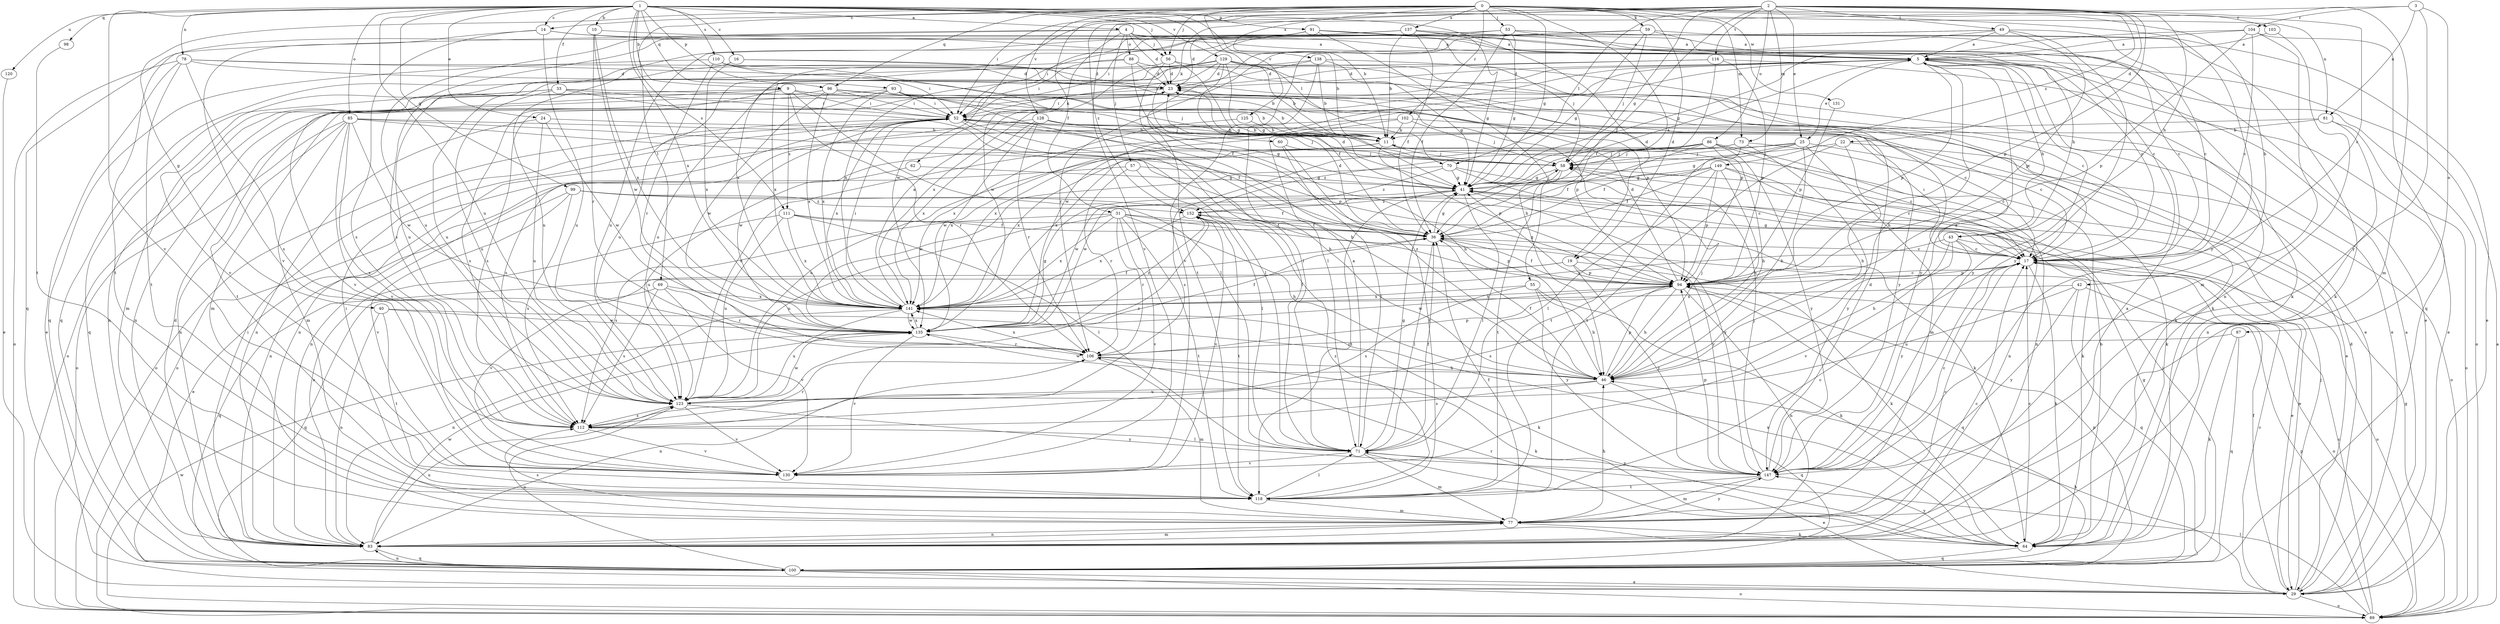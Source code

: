strict digraph  {
0;
1;
2;
3;
4;
5;
9;
10;
11;
14;
16;
17;
19;
22;
23;
24;
25;
29;
31;
33;
36;
40;
41;
42;
43;
46;
49;
52;
53;
55;
56;
57;
58;
59;
60;
62;
64;
69;
70;
71;
73;
77;
78;
81;
83;
85;
86;
87;
88;
89;
91;
93;
94;
96;
98;
99;
100;
102;
103;
104;
106;
110;
111;
112;
116;
118;
120;
123;
125;
128;
129;
130;
131;
135;
137;
138;
141;
147;
149;
152;
0 -> 14  [label=c];
0 -> 19  [label=d];
0 -> 31  [label=f];
0 -> 40  [label=g];
0 -> 41  [label=g];
0 -> 42  [label=h];
0 -> 53  [label=j];
0 -> 55  [label=j];
0 -> 56  [label=j];
0 -> 59  [label=k];
0 -> 69  [label=l];
0 -> 73  [label=m];
0 -> 96  [label=q];
0 -> 102  [label=r];
0 -> 103  [label=r];
0 -> 125  [label=v];
0 -> 128  [label=v];
0 -> 131  [label=w];
0 -> 137  [label=x];
0 -> 138  [label=x];
0 -> 147  [label=y];
1 -> 4  [label=a];
1 -> 9  [label=b];
1 -> 10  [label=b];
1 -> 11  [label=b];
1 -> 14  [label=c];
1 -> 16  [label=c];
1 -> 19  [label=d];
1 -> 24  [label=e];
1 -> 33  [label=f];
1 -> 56  [label=j];
1 -> 70  [label=l];
1 -> 78  [label=n];
1 -> 81  [label=n];
1 -> 85  [label=o];
1 -> 91  [label=p];
1 -> 93  [label=p];
1 -> 96  [label=q];
1 -> 98  [label=q];
1 -> 99  [label=q];
1 -> 110  [label=s];
1 -> 111  [label=s];
1 -> 120  [label=u];
1 -> 123  [label=u];
1 -> 129  [label=v];
1 -> 130  [label=v];
1 -> 141  [label=x];
2 -> 17  [label=c];
2 -> 22  [label=d];
2 -> 25  [label=e];
2 -> 36  [label=f];
2 -> 41  [label=g];
2 -> 43  [label=h];
2 -> 49  [label=i];
2 -> 52  [label=i];
2 -> 60  [label=k];
2 -> 70  [label=l];
2 -> 73  [label=m];
2 -> 77  [label=m];
2 -> 86  [label=o];
2 -> 94  [label=p];
2 -> 116  [label=t];
2 -> 135  [label=w];
2 -> 149  [label=z];
2 -> 152  [label=z];
3 -> 81  [label=n];
3 -> 87  [label=o];
3 -> 104  [label=r];
3 -> 130  [label=v];
3 -> 147  [label=y];
4 -> 17  [label=c];
4 -> 23  [label=d];
4 -> 43  [label=h];
4 -> 56  [label=j];
4 -> 57  [label=j];
4 -> 62  [label=k];
4 -> 88  [label=o];
4 -> 118  [label=t];
4 -> 123  [label=u];
5 -> 23  [label=d];
5 -> 25  [label=e];
5 -> 43  [label=h];
5 -> 46  [label=h];
5 -> 64  [label=k];
5 -> 89  [label=o];
5 -> 94  [label=p];
5 -> 135  [label=w];
5 -> 141  [label=x];
5 -> 147  [label=y];
9 -> 17  [label=c];
9 -> 52  [label=i];
9 -> 71  [label=l];
9 -> 83  [label=n];
9 -> 106  [label=r];
9 -> 111  [label=s];
9 -> 112  [label=s];
9 -> 130  [label=v];
10 -> 5  [label=a];
10 -> 106  [label=r];
10 -> 135  [label=w];
10 -> 141  [label=x];
11 -> 58  [label=j];
11 -> 83  [label=n];
11 -> 94  [label=p];
11 -> 141  [label=x];
14 -> 5  [label=a];
14 -> 11  [label=b];
14 -> 112  [label=s];
14 -> 123  [label=u];
14 -> 130  [label=v];
16 -> 11  [label=b];
16 -> 23  [label=d];
16 -> 130  [label=v];
16 -> 141  [label=x];
17 -> 41  [label=g];
17 -> 52  [label=i];
17 -> 64  [label=k];
17 -> 89  [label=o];
17 -> 94  [label=p];
19 -> 64  [label=k];
19 -> 94  [label=p];
19 -> 100  [label=q];
19 -> 130  [label=v];
19 -> 147  [label=y];
22 -> 46  [label=h];
22 -> 58  [label=j];
22 -> 89  [label=o];
22 -> 118  [label=t];
23 -> 52  [label=i];
23 -> 64  [label=k];
23 -> 77  [label=m];
23 -> 83  [label=n];
24 -> 11  [label=b];
24 -> 83  [label=n];
24 -> 123  [label=u];
24 -> 135  [label=w];
25 -> 36  [label=f];
25 -> 41  [label=g];
25 -> 46  [label=h];
25 -> 58  [label=j];
25 -> 64  [label=k];
25 -> 77  [label=m];
25 -> 141  [label=x];
29 -> 5  [label=a];
29 -> 17  [label=c];
29 -> 23  [label=d];
29 -> 36  [label=f];
29 -> 46  [label=h];
29 -> 58  [label=j];
29 -> 89  [label=o];
31 -> 36  [label=f];
31 -> 46  [label=h];
31 -> 106  [label=r];
31 -> 112  [label=s];
31 -> 118  [label=t];
31 -> 123  [label=u];
31 -> 130  [label=v];
31 -> 141  [label=x];
31 -> 147  [label=y];
33 -> 52  [label=i];
33 -> 71  [label=l];
33 -> 77  [label=m];
33 -> 100  [label=q];
33 -> 123  [label=u];
33 -> 147  [label=y];
36 -> 17  [label=c];
36 -> 23  [label=d];
36 -> 41  [label=g];
36 -> 71  [label=l];
36 -> 94  [label=p];
40 -> 64  [label=k];
40 -> 83  [label=n];
40 -> 118  [label=t];
40 -> 135  [label=w];
41 -> 5  [label=a];
41 -> 23  [label=d];
41 -> 58  [label=j];
41 -> 71  [label=l];
41 -> 118  [label=t];
41 -> 147  [label=y];
41 -> 152  [label=z];
42 -> 89  [label=o];
42 -> 100  [label=q];
42 -> 123  [label=u];
42 -> 141  [label=x];
42 -> 147  [label=y];
43 -> 17  [label=c];
43 -> 29  [label=e];
43 -> 46  [label=h];
43 -> 130  [label=v];
43 -> 141  [label=x];
43 -> 147  [label=y];
46 -> 5  [label=a];
46 -> 36  [label=f];
46 -> 52  [label=i];
46 -> 58  [label=j];
46 -> 94  [label=p];
46 -> 100  [label=q];
46 -> 112  [label=s];
46 -> 123  [label=u];
46 -> 135  [label=w];
49 -> 5  [label=a];
49 -> 17  [label=c];
49 -> 52  [label=i];
49 -> 94  [label=p];
49 -> 123  [label=u];
49 -> 130  [label=v];
49 -> 147  [label=y];
52 -> 11  [label=b];
52 -> 36  [label=f];
52 -> 46  [label=h];
52 -> 58  [label=j];
52 -> 71  [label=l];
52 -> 89  [label=o];
52 -> 112  [label=s];
52 -> 135  [label=w];
52 -> 141  [label=x];
53 -> 5  [label=a];
53 -> 29  [label=e];
53 -> 36  [label=f];
53 -> 41  [label=g];
53 -> 64  [label=k];
53 -> 118  [label=t];
53 -> 135  [label=w];
55 -> 46  [label=h];
55 -> 64  [label=k];
55 -> 112  [label=s];
55 -> 141  [label=x];
55 -> 147  [label=y];
56 -> 23  [label=d];
56 -> 29  [label=e];
56 -> 41  [label=g];
56 -> 71  [label=l];
56 -> 123  [label=u];
57 -> 41  [label=g];
57 -> 71  [label=l];
57 -> 83  [label=n];
57 -> 106  [label=r];
58 -> 41  [label=g];
58 -> 118  [label=t];
58 -> 135  [label=w];
59 -> 5  [label=a];
59 -> 17  [label=c];
59 -> 41  [label=g];
59 -> 58  [label=j];
59 -> 106  [label=r];
59 -> 141  [label=x];
60 -> 58  [label=j];
60 -> 71  [label=l];
60 -> 118  [label=t];
62 -> 41  [label=g];
62 -> 123  [label=u];
64 -> 11  [label=b];
64 -> 17  [label=c];
64 -> 100  [label=q];
64 -> 106  [label=r];
64 -> 141  [label=x];
64 -> 147  [label=y];
69 -> 100  [label=q];
69 -> 106  [label=r];
69 -> 112  [label=s];
69 -> 130  [label=v];
69 -> 141  [label=x];
70 -> 17  [label=c];
70 -> 41  [label=g];
70 -> 64  [label=k];
70 -> 135  [label=w];
70 -> 152  [label=z];
71 -> 5  [label=a];
71 -> 29  [label=e];
71 -> 36  [label=f];
71 -> 41  [label=g];
71 -> 77  [label=m];
71 -> 130  [label=v];
71 -> 147  [label=y];
73 -> 17  [label=c];
73 -> 58  [label=j];
73 -> 118  [label=t];
73 -> 147  [label=y];
73 -> 152  [label=z];
77 -> 17  [label=c];
77 -> 36  [label=f];
77 -> 46  [label=h];
77 -> 64  [label=k];
77 -> 83  [label=n];
77 -> 112  [label=s];
77 -> 147  [label=y];
78 -> 23  [label=d];
78 -> 29  [label=e];
78 -> 89  [label=o];
78 -> 94  [label=p];
78 -> 112  [label=s];
78 -> 118  [label=t];
78 -> 147  [label=y];
81 -> 11  [label=b];
81 -> 83  [label=n];
81 -> 89  [label=o];
81 -> 123  [label=u];
83 -> 5  [label=a];
83 -> 17  [label=c];
83 -> 23  [label=d];
83 -> 52  [label=i];
83 -> 77  [label=m];
83 -> 100  [label=q];
83 -> 123  [label=u];
83 -> 135  [label=w];
85 -> 11  [label=b];
85 -> 46  [label=h];
85 -> 77  [label=m];
85 -> 83  [label=n];
85 -> 89  [label=o];
85 -> 94  [label=p];
85 -> 112  [label=s];
85 -> 130  [label=v];
85 -> 135  [label=w];
86 -> 17  [label=c];
86 -> 36  [label=f];
86 -> 46  [label=h];
86 -> 58  [label=j];
86 -> 83  [label=n];
86 -> 112  [label=s];
86 -> 123  [label=u];
86 -> 141  [label=x];
86 -> 147  [label=y];
87 -> 64  [label=k];
87 -> 100  [label=q];
87 -> 106  [label=r];
88 -> 17  [label=c];
88 -> 23  [label=d];
88 -> 36  [label=f];
88 -> 52  [label=i];
88 -> 100  [label=q];
89 -> 5  [label=a];
89 -> 17  [label=c];
89 -> 41  [label=g];
89 -> 71  [label=l];
89 -> 94  [label=p];
89 -> 135  [label=w];
91 -> 5  [label=a];
91 -> 17  [label=c];
91 -> 29  [label=e];
91 -> 46  [label=h];
91 -> 58  [label=j];
91 -> 100  [label=q];
91 -> 112  [label=s];
91 -> 123  [label=u];
91 -> 141  [label=x];
93 -> 11  [label=b];
93 -> 46  [label=h];
93 -> 52  [label=i];
93 -> 94  [label=p];
93 -> 112  [label=s];
93 -> 118  [label=t];
93 -> 141  [label=x];
94 -> 17  [label=c];
94 -> 23  [label=d];
94 -> 36  [label=f];
94 -> 41  [label=g];
94 -> 46  [label=h];
94 -> 83  [label=n];
94 -> 100  [label=q];
94 -> 112  [label=s];
94 -> 135  [label=w];
94 -> 141  [label=x];
94 -> 152  [label=z];
96 -> 11  [label=b];
96 -> 52  [label=i];
96 -> 58  [label=j];
96 -> 89  [label=o];
96 -> 135  [label=w];
96 -> 141  [label=x];
98 -> 118  [label=t];
99 -> 29  [label=e];
99 -> 36  [label=f];
99 -> 64  [label=k];
99 -> 112  [label=s];
99 -> 130  [label=v];
99 -> 152  [label=z];
100 -> 29  [label=e];
100 -> 41  [label=g];
100 -> 58  [label=j];
100 -> 83  [label=n];
100 -> 89  [label=o];
100 -> 94  [label=p];
100 -> 123  [label=u];
102 -> 11  [label=b];
102 -> 17  [label=c];
102 -> 58  [label=j];
102 -> 89  [label=o];
102 -> 141  [label=x];
103 -> 5  [label=a];
103 -> 83  [label=n];
104 -> 5  [label=a];
104 -> 17  [label=c];
104 -> 41  [label=g];
104 -> 77  [label=m];
104 -> 94  [label=p];
104 -> 100  [label=q];
106 -> 46  [label=h];
106 -> 64  [label=k];
106 -> 77  [label=m];
106 -> 83  [label=n];
106 -> 94  [label=p];
106 -> 141  [label=x];
110 -> 23  [label=d];
110 -> 52  [label=i];
110 -> 58  [label=j];
110 -> 100  [label=q];
110 -> 106  [label=r];
111 -> 29  [label=e];
111 -> 36  [label=f];
111 -> 71  [label=l];
111 -> 83  [label=n];
111 -> 123  [label=u];
111 -> 141  [label=x];
112 -> 71  [label=l];
112 -> 106  [label=r];
112 -> 130  [label=v];
116 -> 23  [label=d];
116 -> 29  [label=e];
116 -> 36  [label=f];
116 -> 94  [label=p];
116 -> 123  [label=u];
118 -> 17  [label=c];
118 -> 52  [label=i];
118 -> 71  [label=l];
118 -> 77  [label=m];
118 -> 152  [label=z];
120 -> 29  [label=e];
123 -> 112  [label=s];
123 -> 130  [label=v];
123 -> 135  [label=w];
123 -> 147  [label=y];
123 -> 152  [label=z];
125 -> 11  [label=b];
125 -> 141  [label=x];
128 -> 11  [label=b];
128 -> 29  [label=e];
128 -> 41  [label=g];
128 -> 83  [label=n];
128 -> 106  [label=r];
128 -> 135  [label=w];
128 -> 141  [label=x];
129 -> 11  [label=b];
129 -> 17  [label=c];
129 -> 23  [label=d];
129 -> 36  [label=f];
129 -> 41  [label=g];
129 -> 52  [label=i];
129 -> 94  [label=p];
129 -> 123  [label=u];
129 -> 141  [label=x];
131 -> 94  [label=p];
135 -> 36  [label=f];
135 -> 41  [label=g];
135 -> 106  [label=r];
135 -> 130  [label=v];
135 -> 141  [label=x];
135 -> 152  [label=z];
137 -> 5  [label=a];
137 -> 11  [label=b];
137 -> 23  [label=d];
137 -> 36  [label=f];
137 -> 41  [label=g];
137 -> 52  [label=i];
137 -> 64  [label=k];
138 -> 11  [label=b];
138 -> 23  [label=d];
138 -> 29  [label=e];
138 -> 41  [label=g];
138 -> 71  [label=l];
138 -> 123  [label=u];
141 -> 5  [label=a];
141 -> 36  [label=f];
141 -> 52  [label=i];
141 -> 83  [label=n];
141 -> 123  [label=u];
141 -> 135  [label=w];
147 -> 17  [label=c];
147 -> 23  [label=d];
147 -> 58  [label=j];
147 -> 77  [label=m];
147 -> 94  [label=p];
147 -> 118  [label=t];
149 -> 17  [label=c];
149 -> 36  [label=f];
149 -> 41  [label=g];
149 -> 46  [label=h];
149 -> 71  [label=l];
149 -> 83  [label=n];
149 -> 94  [label=p];
149 -> 135  [label=w];
152 -> 36  [label=f];
152 -> 118  [label=t];
152 -> 130  [label=v];
152 -> 141  [label=x];
}
